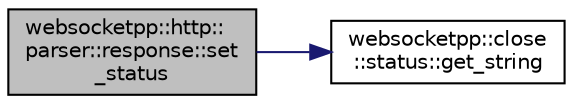digraph "websocketpp::http::parser::response::set_status"
{
  edge [fontname="Helvetica",fontsize="10",labelfontname="Helvetica",labelfontsize="10"];
  node [fontname="Helvetica",fontsize="10",shape=record];
  rankdir="LR";
  Node16 [label="websocketpp::http::\lparser::response::set\l_status",height=0.2,width=0.4,color="black", fillcolor="grey75", style="filled", fontcolor="black"];
  Node16 -> Node17 [color="midnightblue",fontsize="10",style="solid",fontname="Helvetica"];
  Node17 [label="websocketpp::close\l::status::get_string",height=0.2,width=0.4,color="black", fillcolor="white", style="filled",URL="$namespacewebsocketpp_1_1close_1_1status.html#a4bf4987c79165b134ed1207a567ce209",tooltip="Return a human readable interpretation of a WebSocket close code. "];
}
